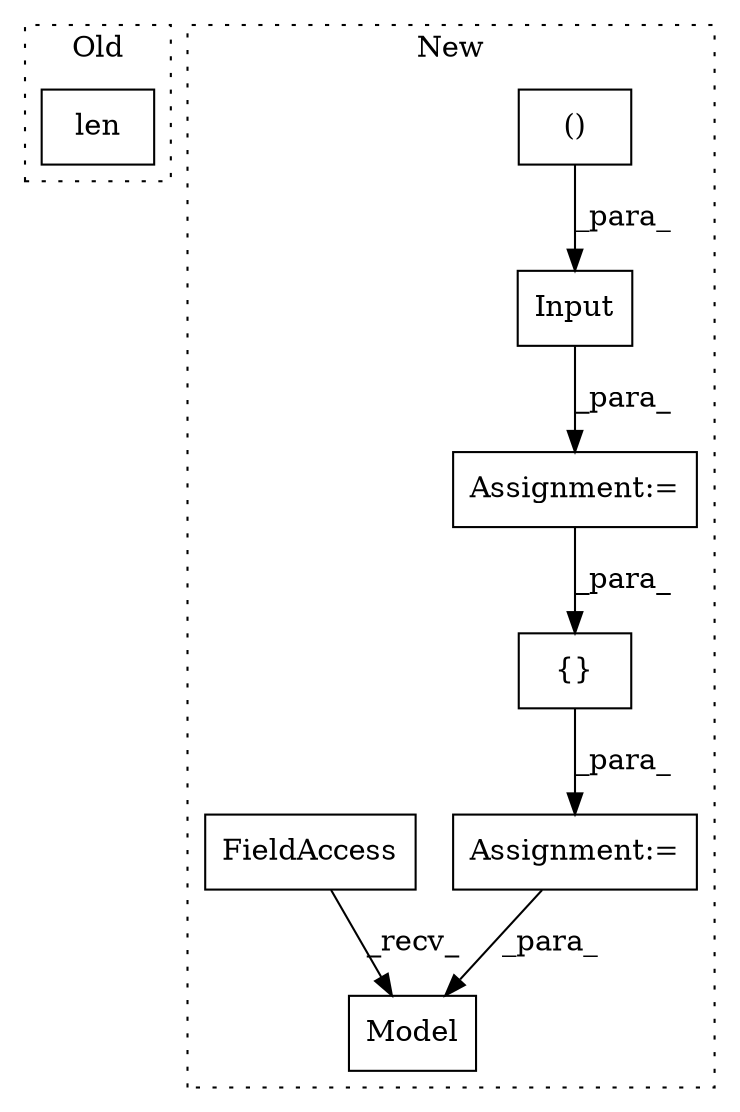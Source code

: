 digraph G {
subgraph cluster0 {
1 [label="len" a="32" s="1641,1658" l="4,1" shape="box"];
label = "Old";
style="dotted";
}
subgraph cluster1 {
2 [label="Model" a="32" s="4463,4522" l="6,1" shape="box"];
3 [label="Assignment:=" a="7" s="4261" l="1" shape="box"];
4 [label="()" a="106" s="3879" l="25" shape="box"];
5 [label="Input" a="32" s="3868,3922" l="11,1" shape="box"];
6 [label="Assignment:=" a="7" s="3867" l="1" shape="box"];
7 [label="FieldAccess" a="22" s="4446" l="16" shape="box"];
8 [label="{}" a="4" s="4282,4310" l="1,1" shape="box"];
label = "New";
style="dotted";
}
3 -> 2 [label="_para_"];
4 -> 5 [label="_para_"];
5 -> 6 [label="_para_"];
6 -> 8 [label="_para_"];
7 -> 2 [label="_recv_"];
8 -> 3 [label="_para_"];
}